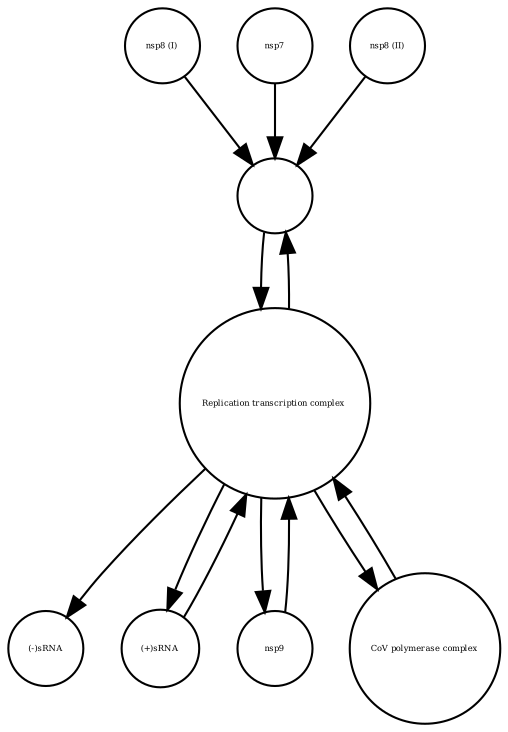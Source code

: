 strict digraph  {
"nsp8 (I)" [annotation="", bipartite=0, cls=macromolecule, fontsize=4, label="nsp8 (I)", shape=circle];
"Replication transcription complex " [annotation="", bipartite=0, cls=complex, fontsize=4, label="Replication transcription complex ", shape=circle];
nsp7 [annotation="", bipartite=0, cls=macromolecule, fontsize=4, label=nsp7, shape=circle];
"nsp8 (II)" [annotation="", bipartite=0, cls=macromolecule, fontsize=4, label="nsp8 (II)", shape=circle];
" " [annotation="", bipartite=0, cls=complex, fontsize=4, label=" ", shape=circle];
"(-)sRNA" [annotation="", bipartite=0, cls="nucleic acid feature", fontsize=4, label="(-)sRNA", shape=circle];
"(+)sRNA" [annotation="", bipartite=0, cls="nucleic acid feature", fontsize=4, label="(+)sRNA", shape=circle];
nsp9 [annotation="", bipartite=0, cls=macromolecule, fontsize=4, label=nsp9, shape=circle];
"CoV polymerase complex" [annotation="", bipartite=0, cls=complex, fontsize=4, label="CoV polymerase complex", shape=circle];
"nsp8 (I)" -> " "  [annotation="", interaction_type=production];
"Replication transcription complex " -> " "  [annotation="", interaction_type=production];
"Replication transcription complex " -> "(-)sRNA"  [annotation="", interaction_type=production];
"Replication transcription complex " -> "(+)sRNA"  [annotation="", interaction_type=production];
"Replication transcription complex " -> nsp9  [annotation="", interaction_type=production];
"Replication transcription complex " -> "CoV polymerase complex"  [annotation="", interaction_type=production];
nsp7 -> " "  [annotation="", interaction_type=production];
"nsp8 (II)" -> " "  [annotation="", interaction_type=production];
" " -> "Replication transcription complex "  [annotation="", interaction_type=production];
"(+)sRNA" -> "Replication transcription complex "  [annotation="", interaction_type=production];
nsp9 -> "Replication transcription complex "  [annotation="", interaction_type=production];
"CoV polymerase complex" -> "Replication transcription complex "  [annotation="", interaction_type=production];
}
